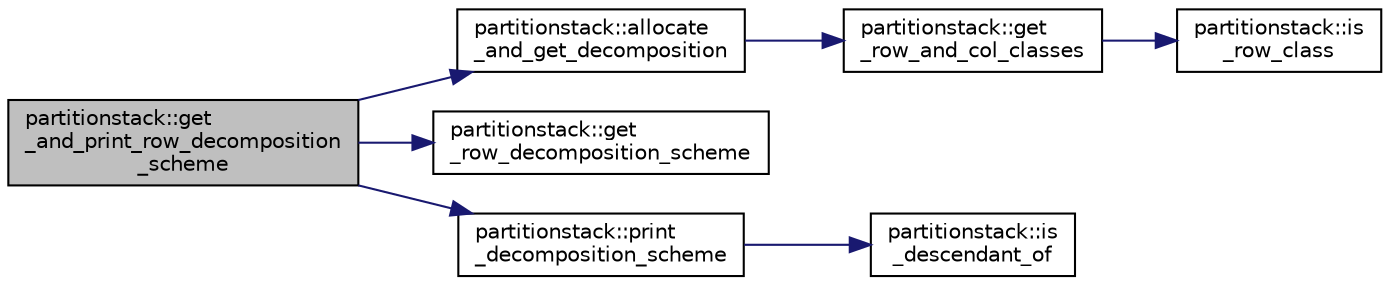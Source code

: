 digraph "partitionstack::get_and_print_row_decomposition_scheme"
{
  edge [fontname="Helvetica",fontsize="10",labelfontname="Helvetica",labelfontsize="10"];
  node [fontname="Helvetica",fontsize="10",shape=record];
  rankdir="LR";
  Node183 [label="partitionstack::get\l_and_print_row_decomposition\l_scheme",height=0.2,width=0.4,color="black", fillcolor="grey75", style="filled", fontcolor="black"];
  Node183 -> Node184 [color="midnightblue",fontsize="10",style="solid",fontname="Helvetica"];
  Node184 [label="partitionstack::allocate\l_and_get_decomposition",height=0.2,width=0.4,color="black", fillcolor="white", style="filled",URL="$d3/d87/classpartitionstack.html#a3cd13923b18c41d37259ed943f331208"];
  Node184 -> Node185 [color="midnightblue",fontsize="10",style="solid",fontname="Helvetica"];
  Node185 [label="partitionstack::get\l_row_and_col_classes",height=0.2,width=0.4,color="black", fillcolor="white", style="filled",URL="$d3/d87/classpartitionstack.html#a127a6965905c3f08c50ee09a100cb465"];
  Node185 -> Node186 [color="midnightblue",fontsize="10",style="solid",fontname="Helvetica"];
  Node186 [label="partitionstack::is\l_row_class",height=0.2,width=0.4,color="black", fillcolor="white", style="filled",URL="$d3/d87/classpartitionstack.html#ad8497b40f1c327d3eb2fb2b993d88bb7"];
  Node183 -> Node187 [color="midnightblue",fontsize="10",style="solid",fontname="Helvetica"];
  Node187 [label="partitionstack::get\l_row_decomposition_scheme",height=0.2,width=0.4,color="black", fillcolor="white", style="filled",URL="$d3/d87/classpartitionstack.html#a0e1a84aea3a6bc6d7653a0e9f73e8560"];
  Node183 -> Node188 [color="midnightblue",fontsize="10",style="solid",fontname="Helvetica"];
  Node188 [label="partitionstack::print\l_decomposition_scheme",height=0.2,width=0.4,color="black", fillcolor="white", style="filled",URL="$d3/d87/classpartitionstack.html#a988c07dc47753333f43dfc393f86f3f7"];
  Node188 -> Node189 [color="midnightblue",fontsize="10",style="solid",fontname="Helvetica"];
  Node189 [label="partitionstack::is\l_descendant_of",height=0.2,width=0.4,color="black", fillcolor="white", style="filled",URL="$d3/d87/classpartitionstack.html#ad5185008e6077511fc180402530e0cc7"];
}

